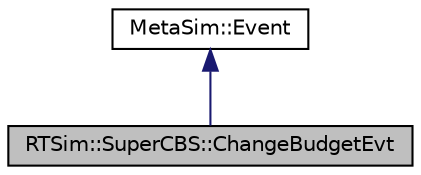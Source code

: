 digraph "RTSim::SuperCBS::ChangeBudgetEvt"
{
  edge [fontname="Helvetica",fontsize="10",labelfontname="Helvetica",labelfontsize="10"];
  node [fontname="Helvetica",fontsize="10",shape=record];
  Node2 [label="RTSim::SuperCBS::ChangeBudgetEvt",height=0.2,width=0.4,color="black", fillcolor="grey75", style="filled", fontcolor="black"];
  Node3 -> Node2 [dir="back",color="midnightblue",fontsize="10",style="solid",fontname="Helvetica"];
  Node3 [label="MetaSim::Event",height=0.2,width=0.4,color="black", fillcolor="white", style="filled",URL="$classMetaSim_1_1Event.html"];
}
